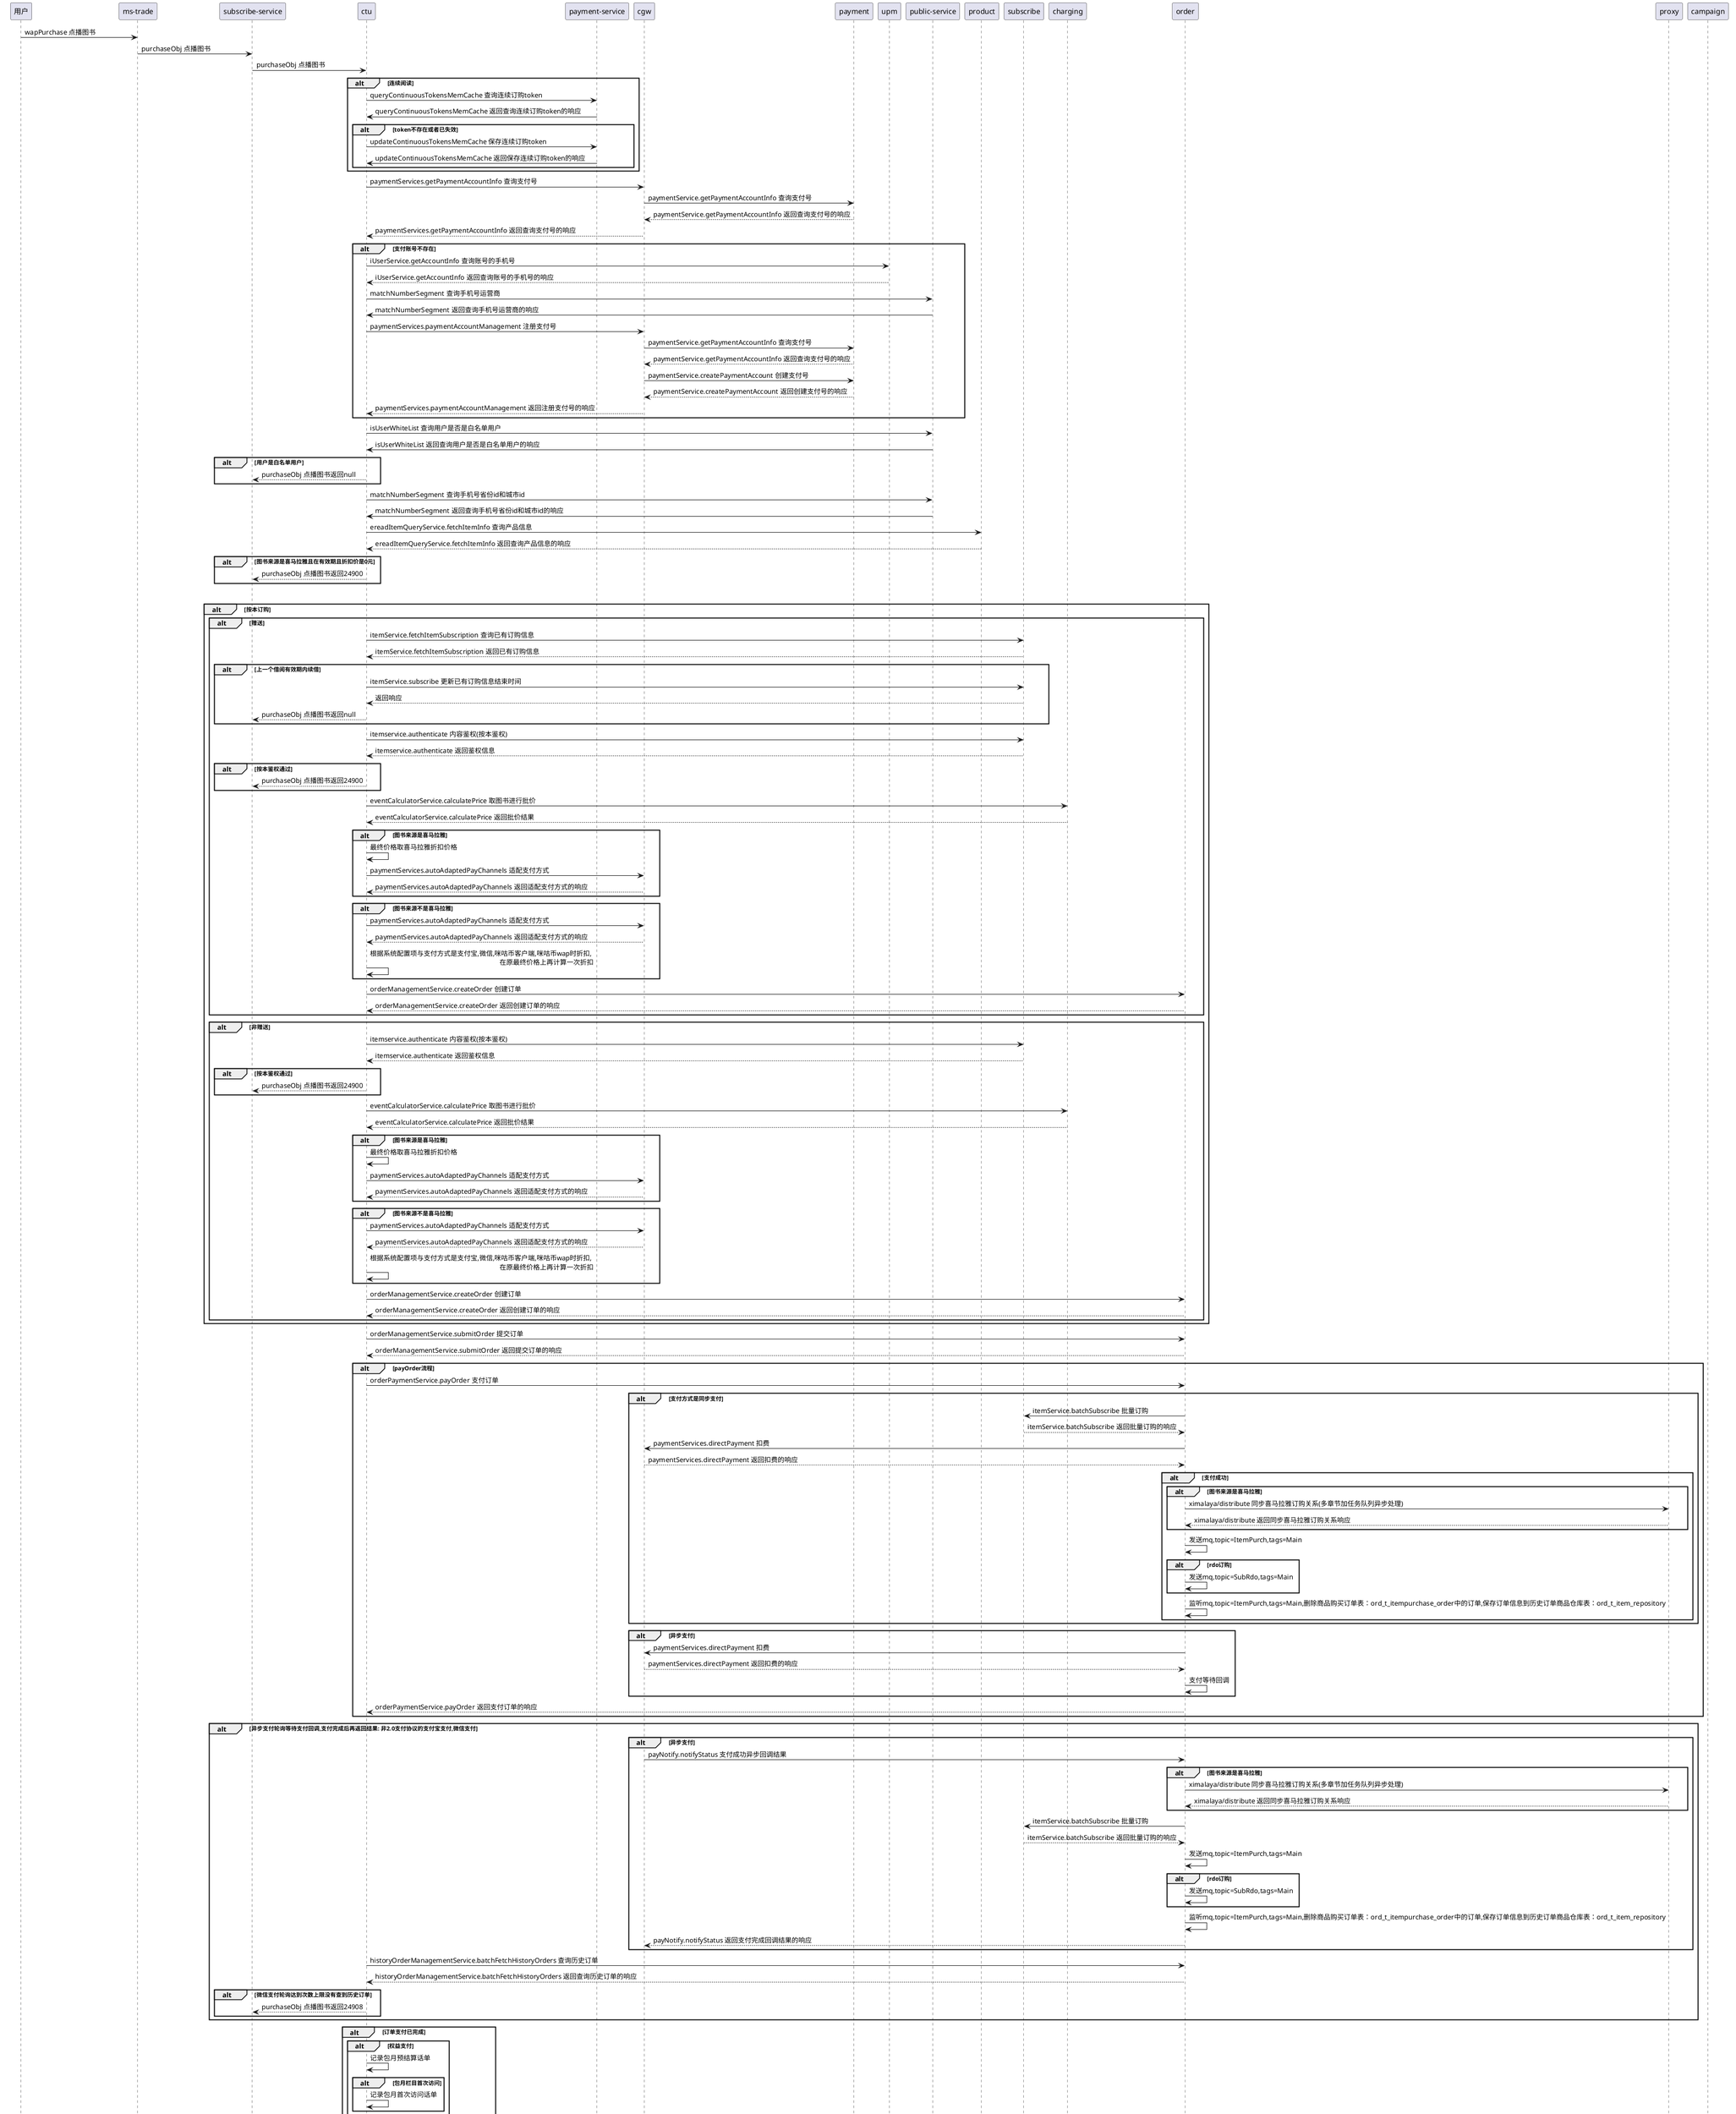 
@startuml
用户 -> "ms-trade": wapPurchase 点播图书
"ms-trade" -> "subscribe-service": purchaseObj 点播图书

"subscribe-service" -> ctu: purchaseObj 点播图书
alt 连续阅读
    ctu -> "payment-service": queryContinuousTokensMemCache 查询连续订购token
    "payment-service" -> ctu: queryContinuousTokensMemCache 返回查询连续订购token的响应
 alt token不存在或者已失效
        ctu -> "payment-service": updateContinuousTokensMemCache 保存连续订购token
        "payment-service" -> ctu: updateContinuousTokensMemCache 返回保存连续订购token的响应
 end
end
ctu -> cgw : paymentServices.getPaymentAccountInfo 查询支付号
cgw -> payment : paymentService.getPaymentAccountInfo 查询支付号
payment --> cgw: paymentService.getPaymentAccountInfo 返回查询支付号的响应
cgw --> ctu: paymentServices.getPaymentAccountInfo 返回查询支付号的响应
alt 支付账号不存在
    ctu -> upm : iUserService.getAccountInfo 查询账号的手机号
    upm --> ctu: iUserService.getAccountInfo 返回查询账号的手机号的响应
    ctu -> "public-service": matchNumberSegment 查询手机号运营商
    "public-service" -> ctu: matchNumberSegment 返回查询手机号运营商的响应
    ctu -> cgw : paymentServices.paymentAccountManagement 注册支付号
    cgw -> payment : paymentService.getPaymentAccountInfo 查询支付号
    payment --> cgw: paymentService.getPaymentAccountInfo 返回查询支付号的响应
    cgw -> payment : paymentService.createPaymentAccount 创建支付号
    payment --> cgw: paymentService.createPaymentAccount 返回创建支付号的响应
    cgw --> ctu: paymentServices.paymentAccountManagement 返回注册支付号的响应
end
ctu -> "public-service": isUserWhiteList 查询用户是否是白名单用户
"public-service" -> ctu: isUserWhiteList 返回查询用户是否是白名单用户的响应
alt 用户是白名单用户
    ctu -->"subscribe-service":  purchaseObj 点播图书返回null
end
ctu -> "public-service": matchNumberSegment 查询手机号省份id和城市id
"public-service" -> ctu: matchNumberSegment 返回查询手机号省份id和城市id的响应
ctu -> product: ereadItemQueryService.fetchItemInfo 查询产品信息
product -->ctu: ereadItemQueryService.fetchItemInfo 返回查询产品信息的响应
alt 图书来源是喜马拉雅且在有效期且折扣价是0元
    ctu -->"subscribe-service":  purchaseObj 点播图书返回24900
end
alt 多种点播方式
 alt 按本订购
 alt 赠送
            ctu -> subscribe: itemService.fetchItemSubscription 查询已有订购信息
            subscribe -->ctu: itemService.fetchItemSubscription 返回已有订购信息
 alt 上一个借阅有效期内续借
                ctu -> subscribe: itemService.subscribe 更新已有订购信息结束时间
                subscribe -->ctu: 返回响应
                ctu -->"subscribe-service":  purchaseObj 点播图书返回null
            end
            ctu -> subscribe: itemservice.authenticate 内容鉴权(按本鉴权)
            subscribe -->ctu: itemservice.authenticate 返回鉴权信息
 alt 按本鉴权通过
                ctu -->"subscribe-service":  purchaseObj 点播图书返回24900
            end
            ctu -> charging: eventCalculatorService.calculatePrice 取图书进行批价
            charging -->ctu: eventCalculatorService.calculatePrice 返回批价结果
 alt 图书来源是喜马拉雅
                ctu -> ctu: 最终价格取喜马拉雅折扣价格
                ctu -> cgw : paymentServices.autoAdaptedPayChannels 适配支付方式
                cgw --> ctu: paymentServices.autoAdaptedPayChannels 返回适配支付方式的响应
 end
 alt 图书来源不是喜马拉雅
                ctu -> cgw : paymentServices.autoAdaptedPayChannels 适配支付方式
                cgw --> ctu: paymentServices.autoAdaptedPayChannels 返回适配支付方式的响应
                ctu -> ctu: 根据系统配置项与支付方式是支付宝,微信,咪咕币客户端,咪咕币wap时折扣, \r 在原最终价格上再计算一次折扣
 end
            ctu -> order: orderManagementService.createOrder 创建订单
 order -->ctu: orderManagementService.createOrder 返回创建订单的响应
 end
 alt 非赠送
            ctu -> subscribe: itemservice.authenticate 内容鉴权(按本鉴权)
            subscribe -->ctu: itemservice.authenticate 返回鉴权信息
 alt 按本鉴权通过
                ctu -->"subscribe-service":  purchaseObj 点播图书返回24900
            end
            ctu -> charging: eventCalculatorService.calculatePrice 取图书进行批价
            charging -->ctu: eventCalculatorService.calculatePrice 返回批价结果
 alt 图书来源是喜马拉雅
                    ctu -> ctu: 最终价格取喜马拉雅折扣价格
                    ctu -> cgw : paymentServices.autoAdaptedPayChannels 适配支付方式
                    cgw --> ctu: paymentServices.autoAdaptedPayChannels 返回适配支付方式的响应
 end
 alt 图书来源不是喜马拉雅
                    ctu -> cgw : paymentServices.autoAdaptedPayChannels 适配支付方式
                    cgw --> ctu: paymentServices.autoAdaptedPayChannels 返回适配支付方式的响应
                    ctu -> ctu: 根据系统配置项与支付方式是支付宝,微信,咪咕币客户端,咪咕币wap时折扣, \r 在原最终价格上再计算一次折扣
 end
            ctu -> order: orderManagementService.createOrder 创建订单
 order -->ctu: orderManagementService.createOrder 返回创建订单的响应
 end
 end
ctu -> order: orderManagementService.submitOrder 提交订单
order -->ctu: orderManagementService.submitOrder 返回提交订单的响应
alt payOrder流程
    ctu -> order: orderPaymentService.payOrder 支付订单
 alt 支付方式是同步支付
 order -> subscribe: itemService.batchSubscribe 批量订购
        subscribe -->order: itemService.batchSubscribe 返回批量订购的响应
 order -> cgw: paymentServices.directPayment 扣费
        cgw -->order: paymentServices.directPayment 返回扣费的响应
 alt 支付成功
 alt 图书来源是喜马拉雅
 order -> proxy: ximalaya/distribute 同步喜马拉雅订购关系(多章节加任务队列异步处理)
                proxy -->order: ximalaya/distribute 返回同步喜马拉雅订购关系响应
 end
 order -> order: 发送mq,topic=ItemPurch,tags=Main
            alt rdo订购
 order -> order: 发送mq,topic=SubRdo,tags=Main
            end
 order -> order: 监听mq,topic=ItemPurch,tags=Main,删除商品购买订单表：ord_t_itempurchase_order中的订单,保存订单信息到历史订单商品仓库表：ord_t_item_repository
 end
 end
 alt 异步支付
 order -> cgw: paymentServices.directPayment 扣费
        cgw -->order: paymentServices.directPayment 返回扣费的响应
 order -> order: 支付等待回调
 end
 order -->ctu: orderPaymentService.payOrder 返回支付订单的响应
end
alt 异步支付轮询等待支付回调,支付完成后再返回结果: 非2.0支付协议的支付宝支付,微信支付
 alt 异步支付
        cgw -> order: payNotify.notifyStatus 支付成功异步回调结果
 alt 图书来源是喜马拉雅
 order -> proxy: ximalaya/distribute 同步喜马拉雅订购关系(多章节加任务队列异步处理)
                proxy -->order: ximalaya/distribute 返回同步喜马拉雅订购关系响应
 end
 order -> subscribe: itemService.batchSubscribe 批量订购
            subscribe -->order: itemService.batchSubscribe 返回批量订购的响应
 order -> order: 发送mq,topic=ItemPurch,tags=Main
            alt rdo订购
 order -> order: 发送mq,topic=SubRdo,tags=Main
            end
 order -> order: 监听mq,topic=ItemPurch,tags=Main,删除商品购买订单表：ord_t_itempurchase_order中的订单,保存订单信息到历史订单商品仓库表：ord_t_item_repository
 order -->cgw: payNotify.notifyStatus 返回支付完成回调结果的响应
 end
    ctu -> order: historyOrderManagementService.batchFetchHistoryOrders 查询历史订单
 order -->ctu: historyOrderManagementService.batchFetchHistoryOrders 返回查询历史订单的响应
 alt 微信支付轮询达到次数上限没有查到历史订单
        ctu -->"subscribe-service":  purchaseObj 点播图书返回24908
    end
end
alt 订单支付已完成
 alt 权益支付
        ctu -> ctu: 记录包月预结算话单
 alt 包月栏目首次访问
            ctu -> ctu: 记录包月首次访问话单
 end
 end
 alt 享受会员折扣
        ctu -> ctu: 记录包月首次访问话单：享受会员折扣
 end
end
alt 抽奖奖品为特价图书后，按本订购特价图书
    ctu -> campaign: lotteryCampaignService.setLotteryInfo 更新中奖信息为已完成
    campaign -->ctu: lotteryCampaignService.setLotteryInfo 返回更新中奖信息为已完成的响应
end
alt 连续计费
 alt 支付方式是咪咕话费网页SDK支付(210),咪咕绑定话费网页SDK支付(214),小程序阳光计划sdk支付(228)
        ctu -> proxy: continuousBilling/sunContinuousCharging 快捷支付
        proxy -->ctu: continuousBilling/sunContinuousCharging 返回快捷支付的响应
 end
end
ctu -->"subscribe-service":  purchaseObj 点播图书返回

"subscribe-service" -->"ms-trade": purchaseObj 返回点播图书的响应
"ms-trade" -->用户: wapPurchase 返回点播图书的响应
@enduml